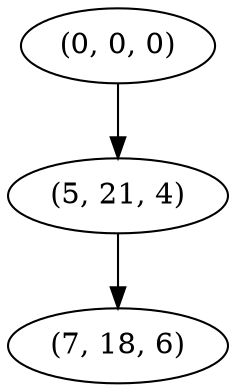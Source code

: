 digraph tree {
    "(0, 0, 0)";
    "(5, 21, 4)";
    "(7, 18, 6)";
    "(0, 0, 0)" -> "(5, 21, 4)";
    "(5, 21, 4)" -> "(7, 18, 6)";
}
